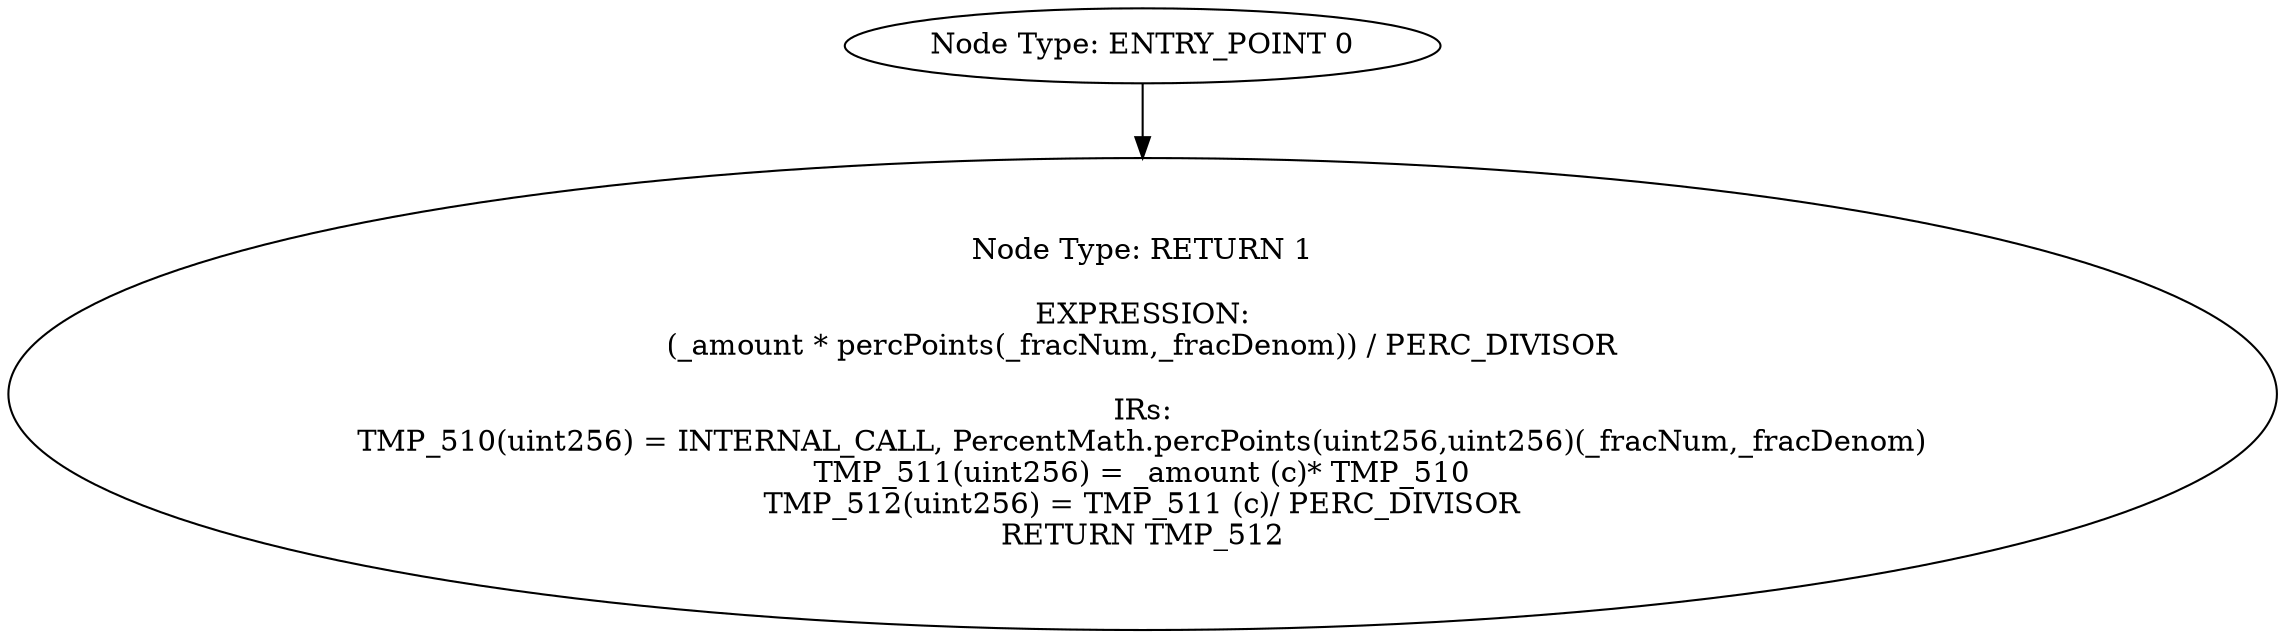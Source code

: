 digraph{
0[label="Node Type: ENTRY_POINT 0
"];
0->1;
1[label="Node Type: RETURN 1

EXPRESSION:
(_amount * percPoints(_fracNum,_fracDenom)) / PERC_DIVISOR

IRs:
TMP_510(uint256) = INTERNAL_CALL, PercentMath.percPoints(uint256,uint256)(_fracNum,_fracDenom)
TMP_511(uint256) = _amount (c)* TMP_510
TMP_512(uint256) = TMP_511 (c)/ PERC_DIVISOR
RETURN TMP_512"];
}
